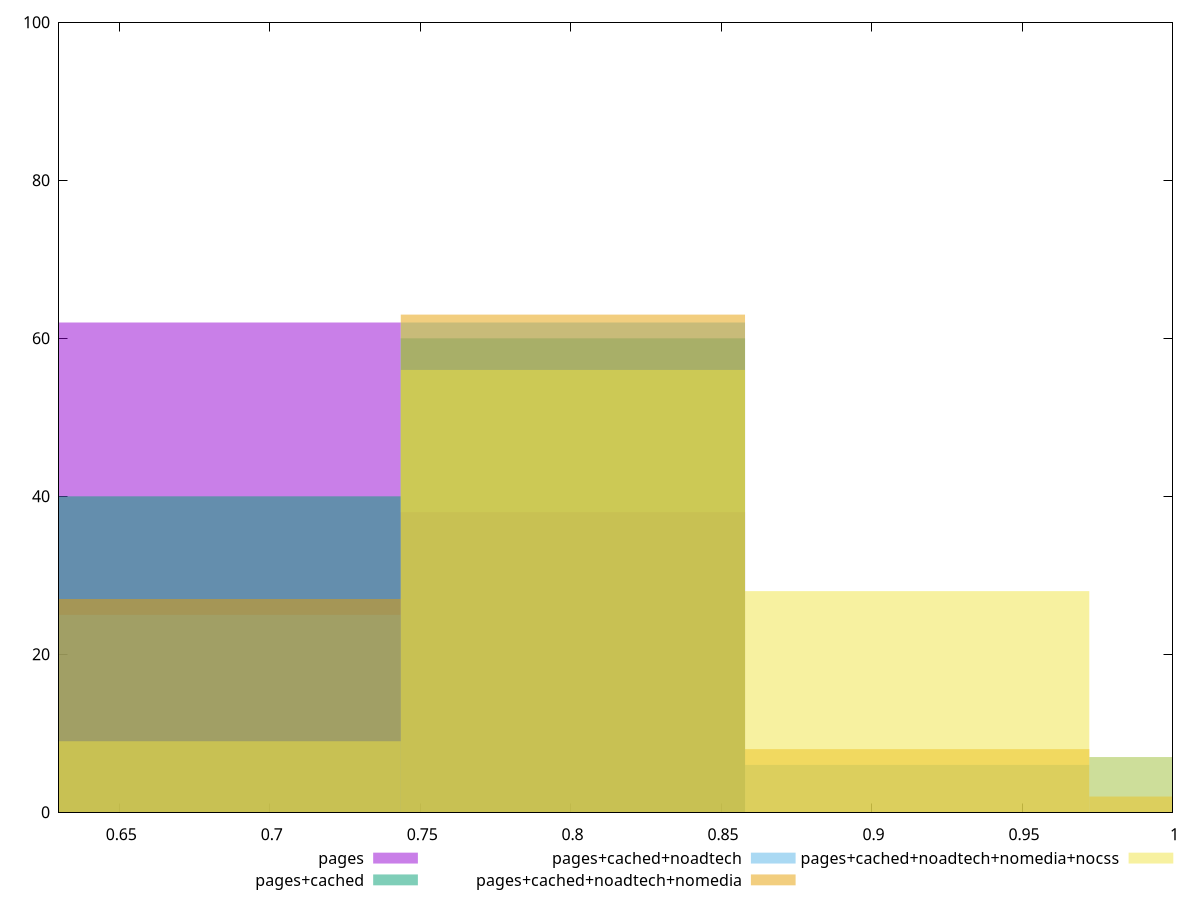 reset

$pages <<EOF
0.6863681097346668 62
0.8007627946904445 38
EOF

$pagesCached <<EOF
0.6863681097346668 40
0.8007627946904445 60
EOF

$pagesCachedNoadtech <<EOF
0.8007627946904445 62
1.029552164602 7
0.6863681097346668 25
0.9151574796462223 6
EOF

$pagesCachedNoadtechNomedia <<EOF
0.6863681097346668 27
0.8007627946904445 63
1.029552164602 2
0.9151574796462223 8
EOF

$pagesCachedNoadtechNomediaNocss <<EOF
0.8007627946904445 56
0.6863681097346668 9
0.9151574796462223 28
1.029552164602 7
EOF

set key outside below
set boxwidth 0.11439468495577779
set xrange [0.63:1]
set yrange [0:100]
set trange [0:100]
set style fill transparent solid 0.5 noborder
set terminal svg size 640, 530 enhanced background rgb 'white'
set output "report_00015_2021-02-09T16-11-33.973Z/uses-rel-preconnect/comparison/histogram/all_score.svg"

plot $pages title "pages" with boxes, \
     $pagesCached title "pages+cached" with boxes, \
     $pagesCachedNoadtech title "pages+cached+noadtech" with boxes, \
     $pagesCachedNoadtechNomedia title "pages+cached+noadtech+nomedia" with boxes, \
     $pagesCachedNoadtechNomediaNocss title "pages+cached+noadtech+nomedia+nocss" with boxes

reset
